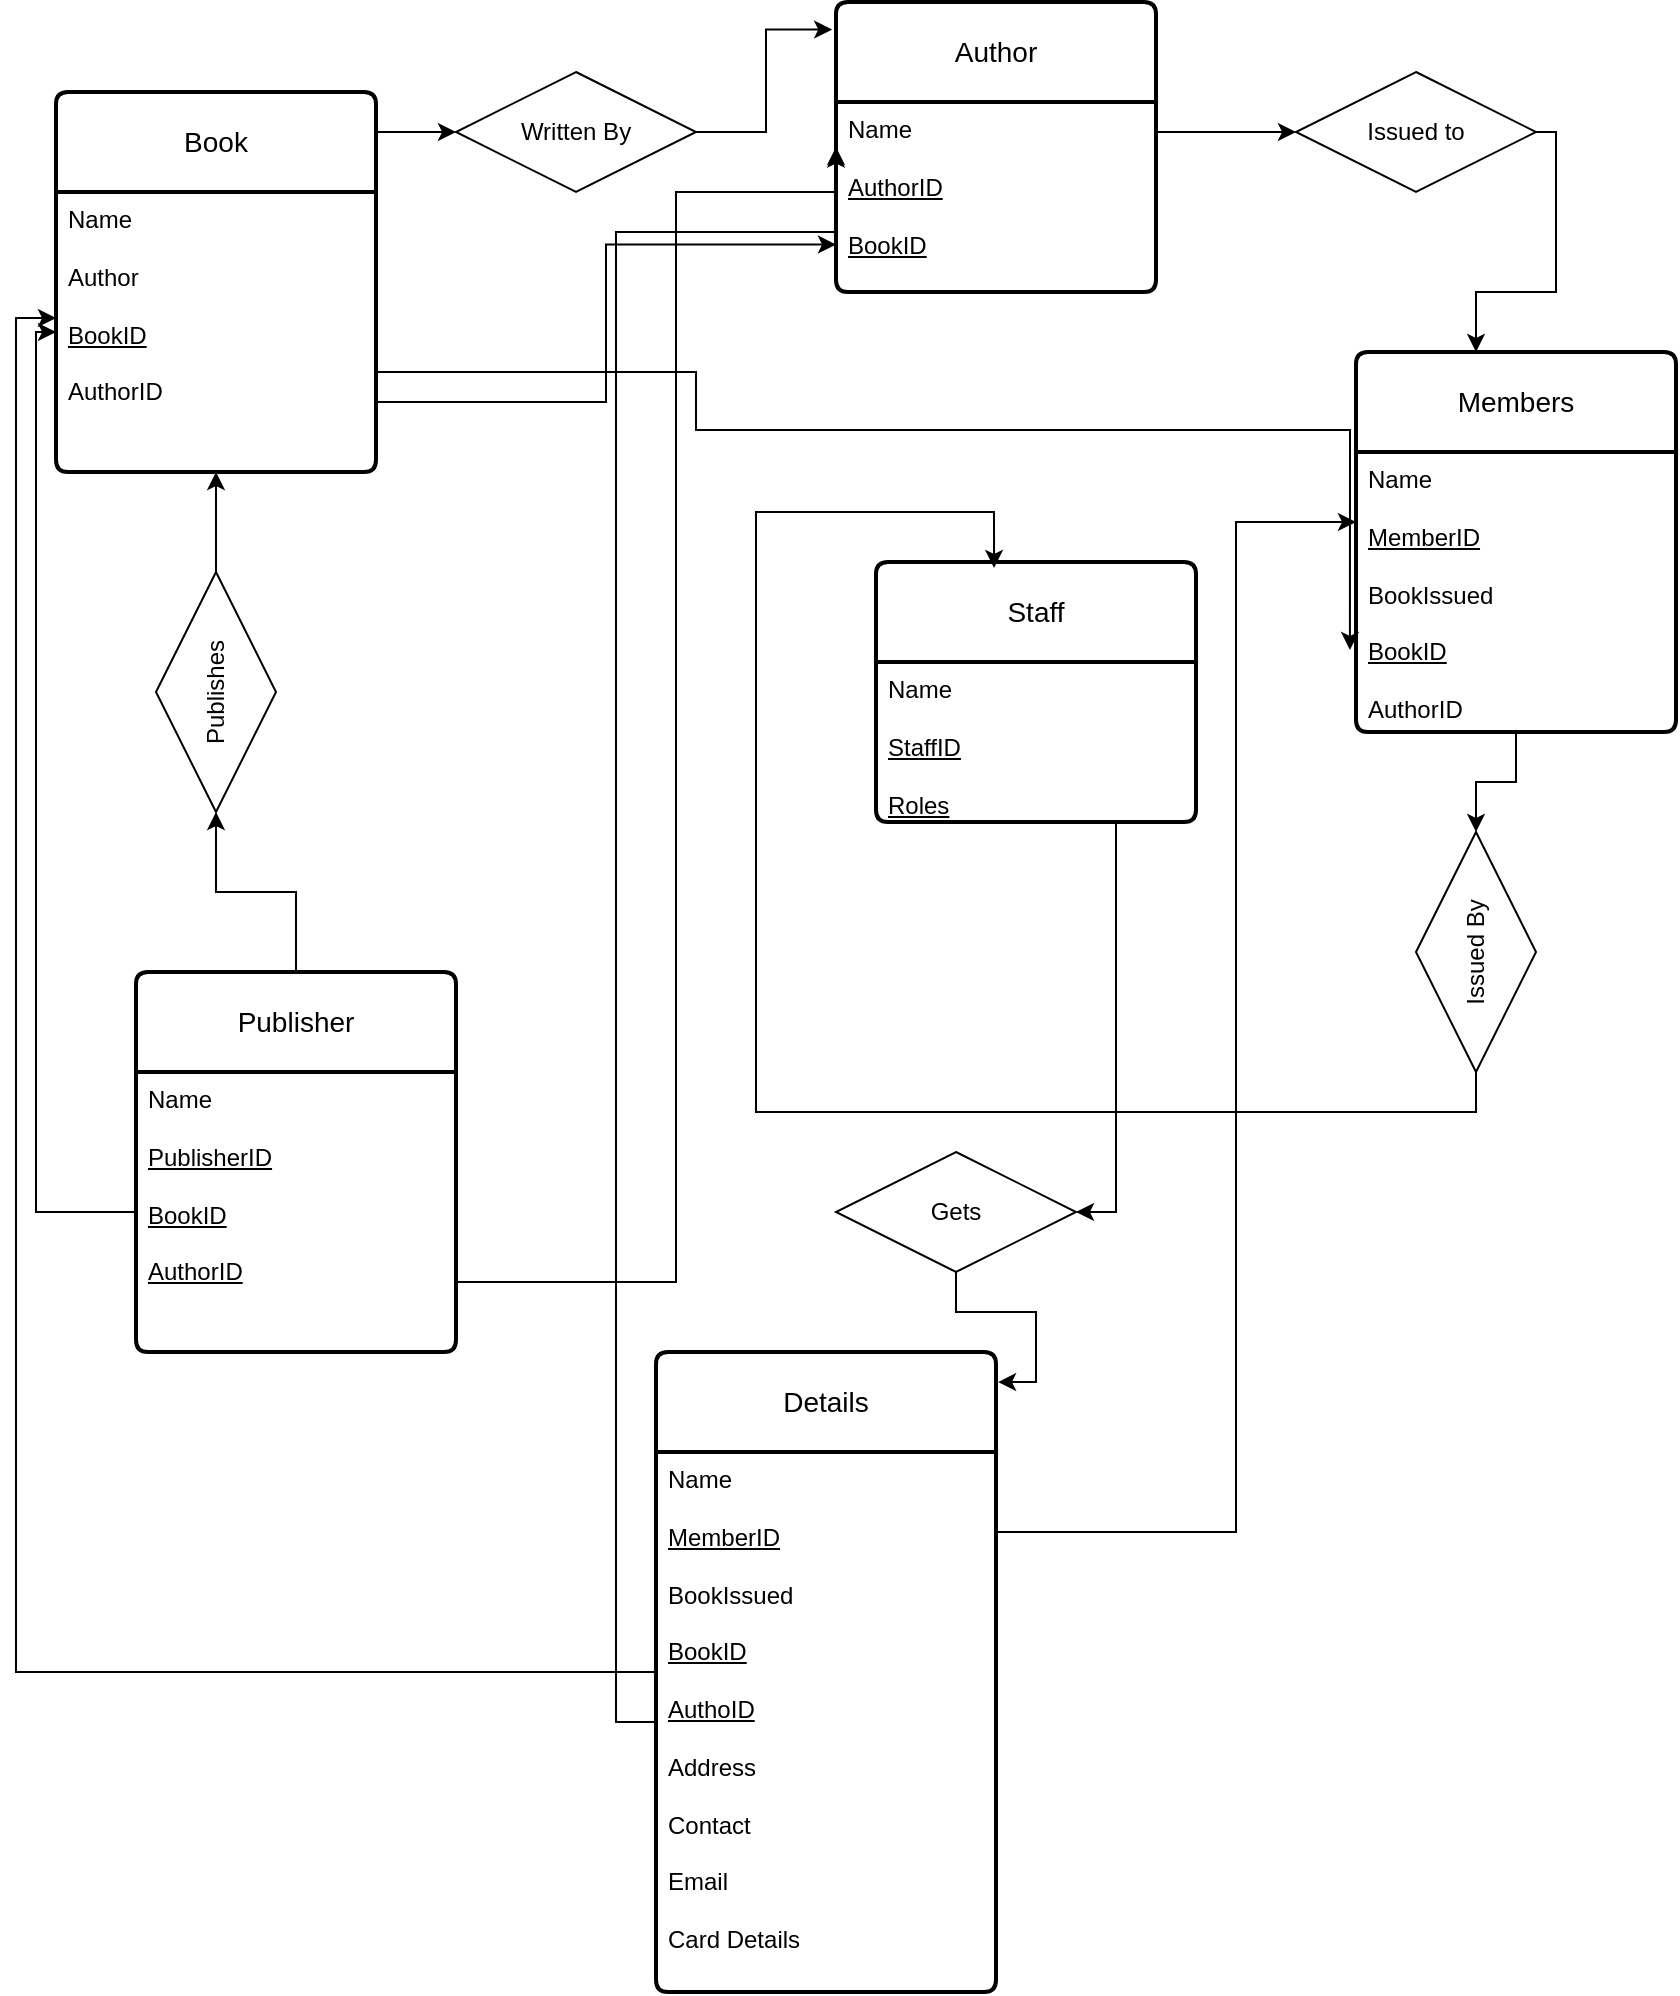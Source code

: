 <mxfile version="24.3.1" type="device">
  <diagram name="Page-1" id="4dyBALLGce60sJGwYSL1">
    <mxGraphModel dx="1434" dy="746" grid="1" gridSize="10" guides="1" tooltips="1" connect="1" arrows="1" fold="1" page="1" pageScale="1" pageWidth="850" pageHeight="1100" math="0" shadow="0">
      <root>
        <mxCell id="0" />
        <mxCell id="1" parent="0" />
        <mxCell id="-ErHZ3hM4Sb-UZqTgfCS-14" value="Book" style="swimlane;childLayout=stackLayout;horizontal=1;startSize=50;horizontalStack=0;rounded=1;fontSize=14;fontStyle=0;strokeWidth=2;resizeParent=0;resizeLast=1;shadow=0;dashed=0;align=center;arcSize=4;whiteSpace=wrap;html=1;" parent="1" vertex="1">
          <mxGeometry x="30" y="60" width="160" height="190" as="geometry" />
        </mxCell>
        <mxCell id="-ErHZ3hM4Sb-UZqTgfCS-15" value="Name&lt;div&gt;&lt;br&gt;&lt;/div&gt;&lt;div&gt;Author&lt;/div&gt;&lt;div&gt;&lt;br&gt;&lt;/div&gt;&lt;div&gt;&lt;u&gt;BookID&lt;/u&gt;&lt;/div&gt;&lt;div&gt;&lt;u&gt;&lt;br&gt;&lt;/u&gt;&lt;/div&gt;&lt;div&gt;AuthorID&lt;/div&gt;" style="align=left;strokeColor=none;fillColor=none;spacingLeft=4;fontSize=12;verticalAlign=top;resizable=0;rotatable=0;part=1;html=1;" parent="-ErHZ3hM4Sb-UZqTgfCS-14" vertex="1">
          <mxGeometry y="50" width="160" height="140" as="geometry" />
        </mxCell>
        <mxCell id="rpPAlQlHGhqf6dfeN7Wo-9" value="" style="edgeStyle=orthogonalEdgeStyle;rounded=0;orthogonalLoop=1;jettySize=auto;html=1;" parent="1" source="-ErHZ3hM4Sb-UZqTgfCS-16" target="rpPAlQlHGhqf6dfeN7Wo-5" edge="1">
          <mxGeometry relative="1" as="geometry">
            <Array as="points">
              <mxPoint x="610" y="80" />
              <mxPoint x="610" y="80" />
            </Array>
          </mxGeometry>
        </mxCell>
        <mxCell id="-ErHZ3hM4Sb-UZqTgfCS-16" value="Author" style="swimlane;childLayout=stackLayout;horizontal=1;startSize=50;horizontalStack=0;rounded=1;fontSize=14;fontStyle=0;strokeWidth=2;resizeParent=0;resizeLast=1;shadow=0;dashed=0;align=center;arcSize=4;whiteSpace=wrap;html=1;" parent="1" vertex="1">
          <mxGeometry x="420" y="15" width="160" height="145" as="geometry" />
        </mxCell>
        <mxCell id="-ErHZ3hM4Sb-UZqTgfCS-17" value="Name&lt;div&gt;&lt;br&gt;&lt;/div&gt;&lt;div&gt;&lt;u&gt;AuthorID&lt;/u&gt;&lt;/div&gt;&lt;div&gt;&lt;br&gt;&lt;/div&gt;&lt;div&gt;&lt;u&gt;BookID&lt;/u&gt;&lt;/div&gt;&lt;div&gt;&lt;br&gt;&lt;/div&gt;" style="align=left;strokeColor=none;fillColor=none;spacingLeft=4;fontSize=12;verticalAlign=top;resizable=0;rotatable=0;part=1;html=1;" parent="-ErHZ3hM4Sb-UZqTgfCS-16" vertex="1">
          <mxGeometry y="50" width="160" height="95" as="geometry" />
        </mxCell>
        <mxCell id="rpPAlQlHGhqf6dfeN7Wo-1" value="Members" style="swimlane;childLayout=stackLayout;horizontal=1;startSize=50;horizontalStack=0;rounded=1;fontSize=14;fontStyle=0;strokeWidth=2;resizeParent=0;resizeLast=1;shadow=0;dashed=0;align=center;arcSize=4;whiteSpace=wrap;html=1;" parent="1" vertex="1">
          <mxGeometry x="680" y="190" width="160" height="190" as="geometry" />
        </mxCell>
        <mxCell id="rpPAlQlHGhqf6dfeN7Wo-2" value="Name&lt;div&gt;&lt;br&gt;&lt;/div&gt;&lt;div&gt;&lt;u&gt;MemberID&lt;/u&gt;&lt;/div&gt;&lt;div&gt;&lt;br&gt;&lt;/div&gt;&lt;div&gt;BookIssued&lt;/div&gt;&lt;div&gt;&lt;u&gt;&lt;br&gt;&lt;/u&gt;&lt;/div&gt;&lt;div&gt;&lt;u&gt;BookID&lt;/u&gt;&lt;/div&gt;&lt;div&gt;&lt;br&gt;&lt;/div&gt;&lt;div&gt;AuthorID&lt;/div&gt;" style="align=left;strokeColor=none;fillColor=none;spacingLeft=4;fontSize=12;verticalAlign=top;resizable=0;rotatable=0;part=1;html=1;" parent="rpPAlQlHGhqf6dfeN7Wo-1" vertex="1">
          <mxGeometry y="50" width="160" height="140" as="geometry" />
        </mxCell>
        <mxCell id="rpPAlQlHGhqf6dfeN7Wo-4" value="Written By" style="shape=rhombus;perimeter=rhombusPerimeter;whiteSpace=wrap;html=1;align=center;" parent="1" vertex="1">
          <mxGeometry x="230" y="50" width="120" height="60" as="geometry" />
        </mxCell>
        <mxCell id="rpPAlQlHGhqf6dfeN7Wo-5" value="Issued to" style="shape=rhombus;perimeter=rhombusPerimeter;whiteSpace=wrap;html=1;align=center;" parent="1" vertex="1">
          <mxGeometry x="650" y="50" width="120" height="60" as="geometry" />
        </mxCell>
        <mxCell id="rpPAlQlHGhqf6dfeN7Wo-14" style="edgeStyle=orthogonalEdgeStyle;rounded=0;orthogonalLoop=1;jettySize=auto;html=1;exitX=0.5;exitY=0;exitDx=0;exitDy=0;entryX=0;entryY=0.5;entryDx=0;entryDy=0;" parent="1" source="rpPAlQlHGhqf6dfeN7Wo-10" target="rpPAlQlHGhqf6dfeN7Wo-13" edge="1">
          <mxGeometry relative="1" as="geometry" />
        </mxCell>
        <mxCell id="rpPAlQlHGhqf6dfeN7Wo-10" value="Publisher" style="swimlane;childLayout=stackLayout;horizontal=1;startSize=50;horizontalStack=0;rounded=1;fontSize=14;fontStyle=0;strokeWidth=2;resizeParent=0;resizeLast=1;shadow=0;dashed=0;align=center;arcSize=4;whiteSpace=wrap;html=1;" parent="1" vertex="1">
          <mxGeometry x="70" y="500" width="160" height="190" as="geometry" />
        </mxCell>
        <mxCell id="rpPAlQlHGhqf6dfeN7Wo-11" value="Name&lt;div&gt;&lt;br&gt;&lt;/div&gt;&lt;div&gt;&lt;u&gt;PublisherID&lt;/u&gt;&lt;/div&gt;&lt;div&gt;&lt;br&gt;&lt;/div&gt;&lt;div&gt;&lt;u&gt;BookID&lt;/u&gt;&lt;/div&gt;&lt;div&gt;&lt;u&gt;&lt;br&gt;&lt;/u&gt;&lt;/div&gt;&lt;div&gt;&lt;u&gt;AuthorID&lt;/u&gt;&lt;/div&gt;" style="align=left;strokeColor=none;fillColor=none;spacingLeft=4;fontSize=12;verticalAlign=top;resizable=0;rotatable=0;part=1;html=1;" parent="rpPAlQlHGhqf6dfeN7Wo-10" vertex="1">
          <mxGeometry y="50" width="160" height="140" as="geometry" />
        </mxCell>
        <mxCell id="rpPAlQlHGhqf6dfeN7Wo-16" style="edgeStyle=orthogonalEdgeStyle;rounded=0;orthogonalLoop=1;jettySize=auto;html=1;exitX=1;exitY=0.5;exitDx=0;exitDy=0;entryX=0.5;entryY=1;entryDx=0;entryDy=0;" parent="1" source="rpPAlQlHGhqf6dfeN7Wo-13" target="-ErHZ3hM4Sb-UZqTgfCS-15" edge="1">
          <mxGeometry relative="1" as="geometry" />
        </mxCell>
        <mxCell id="rpPAlQlHGhqf6dfeN7Wo-13" value="Publishes" style="shape=rhombus;perimeter=rhombusPerimeter;whiteSpace=wrap;html=1;align=center;rotation=-90;" parent="1" vertex="1">
          <mxGeometry x="50" y="330" width="120" height="60" as="geometry" />
        </mxCell>
        <mxCell id="rpPAlQlHGhqf6dfeN7Wo-19" style="edgeStyle=orthogonalEdgeStyle;rounded=0;orthogonalLoop=1;jettySize=auto;html=1;exitX=1;exitY=0.75;exitDx=0;exitDy=0;entryX=0;entryY=0.25;entryDx=0;entryDy=0;" parent="1" source="rpPAlQlHGhqf6dfeN7Wo-11" target="-ErHZ3hM4Sb-UZqTgfCS-17" edge="1">
          <mxGeometry relative="1" as="geometry">
            <mxPoint x="320" y="90" as="targetPoint" />
            <Array as="points">
              <mxPoint x="340" y="655" />
              <mxPoint x="340" y="110" />
              <mxPoint x="420" y="110" />
            </Array>
          </mxGeometry>
        </mxCell>
        <mxCell id="rpPAlQlHGhqf6dfeN7Wo-22" style="edgeStyle=orthogonalEdgeStyle;rounded=0;orthogonalLoop=1;jettySize=auto;html=1;exitX=1;exitY=0.75;exitDx=0;exitDy=0;entryX=0;entryY=0.75;entryDx=0;entryDy=0;" parent="1" source="-ErHZ3hM4Sb-UZqTgfCS-15" target="-ErHZ3hM4Sb-UZqTgfCS-17" edge="1">
          <mxGeometry relative="1" as="geometry">
            <mxPoint x="340" y="235" as="targetPoint" />
          </mxGeometry>
        </mxCell>
        <mxCell id="rpPAlQlHGhqf6dfeN7Wo-24" style="edgeStyle=orthogonalEdgeStyle;rounded=0;orthogonalLoop=1;jettySize=auto;html=1;exitX=1;exitY=0.5;exitDx=0;exitDy=0;entryX=-0.019;entryY=0.707;entryDx=0;entryDy=0;entryPerimeter=0;" parent="1" source="-ErHZ3hM4Sb-UZqTgfCS-15" target="rpPAlQlHGhqf6dfeN7Wo-2" edge="1">
          <mxGeometry relative="1" as="geometry">
            <Array as="points">
              <mxPoint x="350" y="200" />
              <mxPoint x="350" y="229" />
            </Array>
          </mxGeometry>
        </mxCell>
        <mxCell id="rpPAlQlHGhqf6dfeN7Wo-27" style="edgeStyle=orthogonalEdgeStyle;rounded=0;orthogonalLoop=1;jettySize=auto;html=1;exitX=1;exitY=0;exitDx=0;exitDy=0;" parent="1" source="-ErHZ3hM4Sb-UZqTgfCS-15" target="rpPAlQlHGhqf6dfeN7Wo-4" edge="1">
          <mxGeometry relative="1" as="geometry" />
        </mxCell>
        <mxCell id="rpPAlQlHGhqf6dfeN7Wo-28" style="edgeStyle=orthogonalEdgeStyle;rounded=0;orthogonalLoop=1;jettySize=auto;html=1;entryX=-0.012;entryY=0.095;entryDx=0;entryDy=0;entryPerimeter=0;" parent="1" source="rpPAlQlHGhqf6dfeN7Wo-4" target="-ErHZ3hM4Sb-UZqTgfCS-16" edge="1">
          <mxGeometry relative="1" as="geometry" />
        </mxCell>
        <mxCell id="rpPAlQlHGhqf6dfeN7Wo-29" value="Details" style="swimlane;childLayout=stackLayout;horizontal=1;startSize=50;horizontalStack=0;rounded=1;fontSize=14;fontStyle=0;strokeWidth=2;resizeParent=0;resizeLast=1;shadow=0;dashed=0;align=center;arcSize=4;whiteSpace=wrap;html=1;" parent="1" vertex="1">
          <mxGeometry x="330" y="690" width="170" height="320" as="geometry" />
        </mxCell>
        <mxCell id="rpPAlQlHGhqf6dfeN7Wo-30" value="Name&lt;div&gt;&lt;u&gt;&lt;br&gt;&lt;/u&gt;&lt;/div&gt;&lt;div&gt;&lt;u&gt;MemberID&lt;/u&gt;&lt;/div&gt;&lt;div&gt;&lt;u&gt;&lt;br&gt;&lt;/u&gt;&lt;/div&gt;&lt;div&gt;BookIssued&lt;/div&gt;&lt;div&gt;&lt;u&gt;&lt;br&gt;&lt;/u&gt;&lt;/div&gt;&lt;div&gt;&lt;u&gt;BookID&lt;/u&gt;&lt;/div&gt;&lt;div&gt;&lt;u&gt;&lt;br&gt;&lt;/u&gt;&lt;/div&gt;&lt;div&gt;&lt;u&gt;AuthoID&lt;/u&gt;&lt;/div&gt;&lt;div&gt;&lt;u&gt;&lt;br&gt;&lt;/u&gt;&lt;/div&gt;&lt;div&gt;Address&lt;/div&gt;&lt;div&gt;&lt;u&gt;&lt;br&gt;&lt;/u&gt;&lt;/div&gt;&lt;div&gt;Contact&lt;/div&gt;&lt;div&gt;&lt;u&gt;&lt;br&gt;&lt;/u&gt;&lt;/div&gt;&lt;div&gt;Email&lt;/div&gt;&lt;div&gt;&lt;u&gt;&lt;br&gt;&lt;/u&gt;&lt;/div&gt;&lt;div&gt;Card Details&lt;/div&gt;&lt;div&gt;&lt;u&gt;&lt;br&gt;&lt;/u&gt;&lt;/div&gt;" style="align=left;strokeColor=none;fillColor=none;spacingLeft=4;fontSize=12;verticalAlign=top;resizable=0;rotatable=0;part=1;html=1;" parent="rpPAlQlHGhqf6dfeN7Wo-29" vertex="1">
          <mxGeometry y="50" width="170" height="270" as="geometry" />
        </mxCell>
        <mxCell id="rpPAlQlHGhqf6dfeN7Wo-31" style="edgeStyle=orthogonalEdgeStyle;rounded=0;orthogonalLoop=1;jettySize=auto;html=1;" parent="1" source="rpPAlQlHGhqf6dfeN7Wo-5" target="rpPAlQlHGhqf6dfeN7Wo-1" edge="1">
          <mxGeometry relative="1" as="geometry">
            <mxPoint x="740" y="180" as="targetPoint" />
            <Array as="points">
              <mxPoint x="780" y="80" />
              <mxPoint x="780" y="160" />
              <mxPoint x="740" y="160" />
            </Array>
          </mxGeometry>
        </mxCell>
        <mxCell id="rZq8oY5297JRfluO4iTB-2" style="edgeStyle=orthogonalEdgeStyle;rounded=0;orthogonalLoop=1;jettySize=auto;html=1;entryX=0;entryY=0.45;entryDx=0;entryDy=0;entryPerimeter=0;" parent="1" source="rpPAlQlHGhqf6dfeN7Wo-29" target="-ErHZ3hM4Sb-UZqTgfCS-15" edge="1">
          <mxGeometry relative="1" as="geometry" />
        </mxCell>
        <mxCell id="rZq8oY5297JRfluO4iTB-3" style="edgeStyle=orthogonalEdgeStyle;rounded=0;orthogonalLoop=1;jettySize=auto;html=1;exitX=0;exitY=0.5;exitDx=0;exitDy=0;entryX=0;entryY=0.5;entryDx=0;entryDy=0;" parent="1" source="rpPAlQlHGhqf6dfeN7Wo-30" target="-ErHZ3hM4Sb-UZqTgfCS-16" edge="1">
          <mxGeometry relative="1" as="geometry">
            <Array as="points">
              <mxPoint x="310" y="875" />
              <mxPoint x="310" y="130" />
              <mxPoint x="420" y="130" />
            </Array>
          </mxGeometry>
        </mxCell>
        <mxCell id="rZq8oY5297JRfluO4iTB-8" value="Staff" style="swimlane;childLayout=stackLayout;horizontal=1;startSize=50;horizontalStack=0;rounded=1;fontSize=14;fontStyle=0;strokeWidth=2;resizeParent=0;resizeLast=1;shadow=0;dashed=0;align=center;arcSize=4;whiteSpace=wrap;html=1;" parent="1" vertex="1">
          <mxGeometry x="440" y="295" width="160" height="130" as="geometry" />
        </mxCell>
        <mxCell id="rZq8oY5297JRfluO4iTB-9" value="Name&lt;div&gt;&lt;br&gt;&lt;/div&gt;&lt;div&gt;&lt;u&gt;StaffID&lt;/u&gt;&lt;/div&gt;&lt;div&gt;&lt;br&gt;&lt;/div&gt;&lt;div&gt;&lt;u&gt;Roles&lt;/u&gt;&lt;/div&gt;&lt;div&gt;&lt;br&gt;&lt;/div&gt;" style="align=left;strokeColor=none;fillColor=none;spacingLeft=4;fontSize=12;verticalAlign=top;resizable=0;rotatable=0;part=1;html=1;" parent="rZq8oY5297JRfluO4iTB-8" vertex="1">
          <mxGeometry y="50" width="160" height="80" as="geometry" />
        </mxCell>
        <mxCell id="rZq8oY5297JRfluO4iTB-10" value="Issued By" style="shape=rhombus;perimeter=rhombusPerimeter;whiteSpace=wrap;html=1;align=center;rotation=-90;" parent="1" vertex="1">
          <mxGeometry x="680" y="460" width="120" height="60" as="geometry" />
        </mxCell>
        <mxCell id="rZq8oY5297JRfluO4iTB-13" style="edgeStyle=orthogonalEdgeStyle;rounded=0;orthogonalLoop=1;jettySize=auto;html=1;exitX=0.5;exitY=1;exitDx=0;exitDy=0;entryX=1;entryY=0.5;entryDx=0;entryDy=0;" parent="1" source="rpPAlQlHGhqf6dfeN7Wo-2" target="rZq8oY5297JRfluO4iTB-10" edge="1">
          <mxGeometry relative="1" as="geometry" />
        </mxCell>
        <mxCell id="rZq8oY5297JRfluO4iTB-14" style="edgeStyle=orthogonalEdgeStyle;rounded=0;orthogonalLoop=1;jettySize=auto;html=1;exitX=0;exitY=0.5;exitDx=0;exitDy=0;entryX=0.369;entryY=0.023;entryDx=0;entryDy=0;entryPerimeter=0;" parent="1" source="rZq8oY5297JRfluO4iTB-10" target="rZq8oY5297JRfluO4iTB-8" edge="1">
          <mxGeometry relative="1" as="geometry">
            <Array as="points">
              <mxPoint x="740" y="570" />
              <mxPoint x="380" y="570" />
              <mxPoint x="380" y="270" />
              <mxPoint x="499" y="270" />
            </Array>
          </mxGeometry>
        </mxCell>
        <mxCell id="rZq8oY5297JRfluO4iTB-15" value="Gets" style="shape=rhombus;perimeter=rhombusPerimeter;whiteSpace=wrap;html=1;align=center;" parent="1" vertex="1">
          <mxGeometry x="420" y="590" width="120" height="60" as="geometry" />
        </mxCell>
        <mxCell id="rZq8oY5297JRfluO4iTB-16" style="edgeStyle=orthogonalEdgeStyle;rounded=0;orthogonalLoop=1;jettySize=auto;html=1;entryX=1.006;entryY=0.047;entryDx=0;entryDy=0;entryPerimeter=0;" parent="1" source="rZq8oY5297JRfluO4iTB-15" target="rpPAlQlHGhqf6dfeN7Wo-29" edge="1">
          <mxGeometry relative="1" as="geometry" />
        </mxCell>
        <mxCell id="rZq8oY5297JRfluO4iTB-17" style="edgeStyle=orthogonalEdgeStyle;rounded=0;orthogonalLoop=1;jettySize=auto;html=1;exitX=0.75;exitY=1;exitDx=0;exitDy=0;entryX=1;entryY=0.5;entryDx=0;entryDy=0;" parent="1" source="rZq8oY5297JRfluO4iTB-9" target="rZq8oY5297JRfluO4iTB-15" edge="1">
          <mxGeometry relative="1" as="geometry" />
        </mxCell>
        <mxCell id="jvcpR6cFkwIWaWajJAiu-2" style="edgeStyle=orthogonalEdgeStyle;rounded=0;orthogonalLoop=1;jettySize=auto;html=1;entryX=0;entryY=0.5;entryDx=0;entryDy=0;" parent="1" source="rpPAlQlHGhqf6dfeN7Wo-11" target="-ErHZ3hM4Sb-UZqTgfCS-15" edge="1">
          <mxGeometry relative="1" as="geometry">
            <Array as="points">
              <mxPoint x="20" y="620" />
              <mxPoint x="20" y="180" />
            </Array>
          </mxGeometry>
        </mxCell>
        <mxCell id="jvcpR6cFkwIWaWajJAiu-3" style="edgeStyle=orthogonalEdgeStyle;rounded=0;orthogonalLoop=1;jettySize=auto;html=1;entryX=0;entryY=0.25;entryDx=0;entryDy=0;" parent="1" target="rpPAlQlHGhqf6dfeN7Wo-2" edge="1">
          <mxGeometry relative="1" as="geometry">
            <mxPoint x="500" y="780" as="sourcePoint" />
            <Array as="points">
              <mxPoint x="620" y="780" />
              <mxPoint x="620" y="275" />
            </Array>
          </mxGeometry>
        </mxCell>
      </root>
    </mxGraphModel>
  </diagram>
</mxfile>

